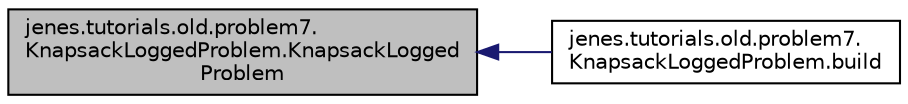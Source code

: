 digraph "jenes.tutorials.old.problem7.KnapsackLoggedProblem.KnapsackLoggedProblem"
{
  edge [fontname="Helvetica",fontsize="10",labelfontname="Helvetica",labelfontsize="10"];
  node [fontname="Helvetica",fontsize="10",shape=record];
  rankdir="LR";
  Node1 [label="jenes.tutorials.old.problem7.\lKnapsackLoggedProblem.KnapsackLogged\lProblem",height=0.2,width=0.4,color="black", fillcolor="grey75", style="filled" fontcolor="black"];
  Node1 -> Node2 [dir="back",color="midnightblue",fontsize="10",style="solid",fontname="Helvetica"];
  Node2 [label="jenes.tutorials.old.problem7.\lKnapsackLoggedProblem.build",height=0.2,width=0.4,color="black", fillcolor="white", style="filled",URL="$classjenes_1_1tutorials_1_1old_1_1problem7_1_1_knapsack_logged_problem.html#a978e0862b0d51bed33093b0739bdf3ef"];
}
